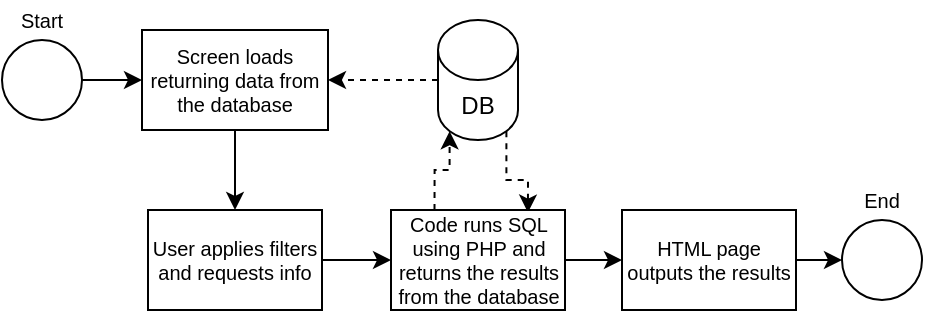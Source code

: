 <mxfile version="14.4.2" type="device"><diagram id="kgpKYQtTHZ0yAKxKKP6v" name="Page-1"><mxGraphModel dx="677" dy="363" grid="1" gridSize="10" guides="1" tooltips="1" connect="1" arrows="1" fold="1" page="1" pageScale="1" pageWidth="850" pageHeight="1100" math="0" shadow="0"><root><mxCell id="0"/><mxCell id="1" parent="0"/><mxCell id="mSO04ixReYD30SSn0xNS-6" value="" style="edgeStyle=orthogonalEdgeStyle;rounded=0;orthogonalLoop=1;jettySize=auto;html=1;" edge="1" parent="1" source="mSO04ixReYD30SSn0xNS-1" target="mSO04ixReYD30SSn0xNS-3"><mxGeometry relative="1" as="geometry"/></mxCell><mxCell id="mSO04ixReYD30SSn0xNS-1" value="" style="ellipse;whiteSpace=wrap;html=1;aspect=fixed;" vertex="1" parent="1"><mxGeometry x="260" y="155" width="40" height="40" as="geometry"/></mxCell><mxCell id="mSO04ixReYD30SSn0xNS-13" value="" style="edgeStyle=orthogonalEdgeStyle;rounded=0;orthogonalLoop=1;jettySize=auto;html=1;" edge="1" parent="1" source="mSO04ixReYD30SSn0xNS-3" target="mSO04ixReYD30SSn0xNS-11"><mxGeometry relative="1" as="geometry"/></mxCell><mxCell id="mSO04ixReYD30SSn0xNS-3" value="Screen loads returning data from the database" style="rounded=0;whiteSpace=wrap;html=1;fontSize=10;" vertex="1" parent="1"><mxGeometry x="330" y="150" width="93" height="50" as="geometry"/></mxCell><mxCell id="mSO04ixReYD30SSn0xNS-5" value="" style="edgeStyle=orthogonalEdgeStyle;rounded=0;orthogonalLoop=1;jettySize=auto;html=1;dashed=1;" edge="1" parent="1" source="mSO04ixReYD30SSn0xNS-4" target="mSO04ixReYD30SSn0xNS-3"><mxGeometry relative="1" as="geometry"/></mxCell><mxCell id="mSO04ixReYD30SSn0xNS-23" style="edgeStyle=orthogonalEdgeStyle;rounded=0;orthogonalLoop=1;jettySize=auto;html=1;exitX=0.855;exitY=1;exitDx=0;exitDy=-4.35;exitPerimeter=0;entryX=0.787;entryY=0.026;entryDx=0;entryDy=0;entryPerimeter=0;dashed=1;" edge="1" parent="1" source="mSO04ixReYD30SSn0xNS-4" target="mSO04ixReYD30SSn0xNS-15"><mxGeometry relative="1" as="geometry"/></mxCell><mxCell id="mSO04ixReYD30SSn0xNS-4" value="DB" style="shape=cylinder3;whiteSpace=wrap;html=1;boundedLbl=1;backgroundOutline=1;size=15;" vertex="1" parent="1"><mxGeometry x="478" y="145" width="40" height="60" as="geometry"/></mxCell><mxCell id="mSO04ixReYD30SSn0xNS-16" style="edgeStyle=orthogonalEdgeStyle;rounded=0;orthogonalLoop=1;jettySize=auto;html=1;exitX=1;exitY=0.5;exitDx=0;exitDy=0;entryX=0;entryY=0.5;entryDx=0;entryDy=0;" edge="1" parent="1" source="mSO04ixReYD30SSn0xNS-11" target="mSO04ixReYD30SSn0xNS-15"><mxGeometry relative="1" as="geometry"/></mxCell><mxCell id="mSO04ixReYD30SSn0xNS-11" value="User applies filters and requests info" style="rounded=0;whiteSpace=wrap;html=1;fontSize=10;" vertex="1" parent="1"><mxGeometry x="333" y="240" width="87" height="50" as="geometry"/></mxCell><mxCell id="mSO04ixReYD30SSn0xNS-20" style="edgeStyle=orthogonalEdgeStyle;rounded=0;orthogonalLoop=1;jettySize=auto;html=1;exitX=1;exitY=0.5;exitDx=0;exitDy=0;entryX=0;entryY=0.5;entryDx=0;entryDy=0;" edge="1" parent="1" source="mSO04ixReYD30SSn0xNS-15" target="mSO04ixReYD30SSn0xNS-18"><mxGeometry relative="1" as="geometry"/></mxCell><mxCell id="mSO04ixReYD30SSn0xNS-22" style="edgeStyle=orthogonalEdgeStyle;rounded=0;orthogonalLoop=1;jettySize=auto;html=1;exitX=0.25;exitY=0;exitDx=0;exitDy=0;entryX=0.145;entryY=1;entryDx=0;entryDy=-4.35;entryPerimeter=0;dashed=1;" edge="1" parent="1" source="mSO04ixReYD30SSn0xNS-15" target="mSO04ixReYD30SSn0xNS-4"><mxGeometry relative="1" as="geometry"/></mxCell><mxCell id="mSO04ixReYD30SSn0xNS-15" value="Code runs SQL using PHP and returns the results from the database" style="rounded=0;whiteSpace=wrap;html=1;fontSize=10;" vertex="1" parent="1"><mxGeometry x="454.5" y="240" width="87" height="50" as="geometry"/></mxCell><mxCell id="mSO04ixReYD30SSn0xNS-26" style="edgeStyle=orthogonalEdgeStyle;rounded=0;orthogonalLoop=1;jettySize=auto;html=1;exitX=1;exitY=0.5;exitDx=0;exitDy=0;entryX=0;entryY=0.5;entryDx=0;entryDy=0;fontSize=10;" edge="1" parent="1" source="mSO04ixReYD30SSn0xNS-18" target="mSO04ixReYD30SSn0xNS-25"><mxGeometry relative="1" as="geometry"/></mxCell><mxCell id="mSO04ixReYD30SSn0xNS-18" value="HTML page outputs the results" style="rounded=0;whiteSpace=wrap;html=1;fontSize=10;" vertex="1" parent="1"><mxGeometry x="570" y="240" width="87" height="50" as="geometry"/></mxCell><mxCell id="mSO04ixReYD30SSn0xNS-25" value="" style="ellipse;whiteSpace=wrap;html=1;aspect=fixed;" vertex="1" parent="1"><mxGeometry x="680" y="245" width="40" height="40" as="geometry"/></mxCell><mxCell id="mSO04ixReYD30SSn0xNS-28" value="Start" style="text;html=1;strokeColor=none;fillColor=none;align=center;verticalAlign=middle;whiteSpace=wrap;rounded=0;fontSize=10;" vertex="1" parent="1"><mxGeometry x="260" y="135" width="40" height="20" as="geometry"/></mxCell><mxCell id="mSO04ixReYD30SSn0xNS-29" value="End" style="text;html=1;strokeColor=none;fillColor=none;align=center;verticalAlign=middle;whiteSpace=wrap;rounded=0;fontSize=10;" vertex="1" parent="1"><mxGeometry x="680" y="225" width="40" height="20" as="geometry"/></mxCell></root></mxGraphModel></diagram></mxfile>